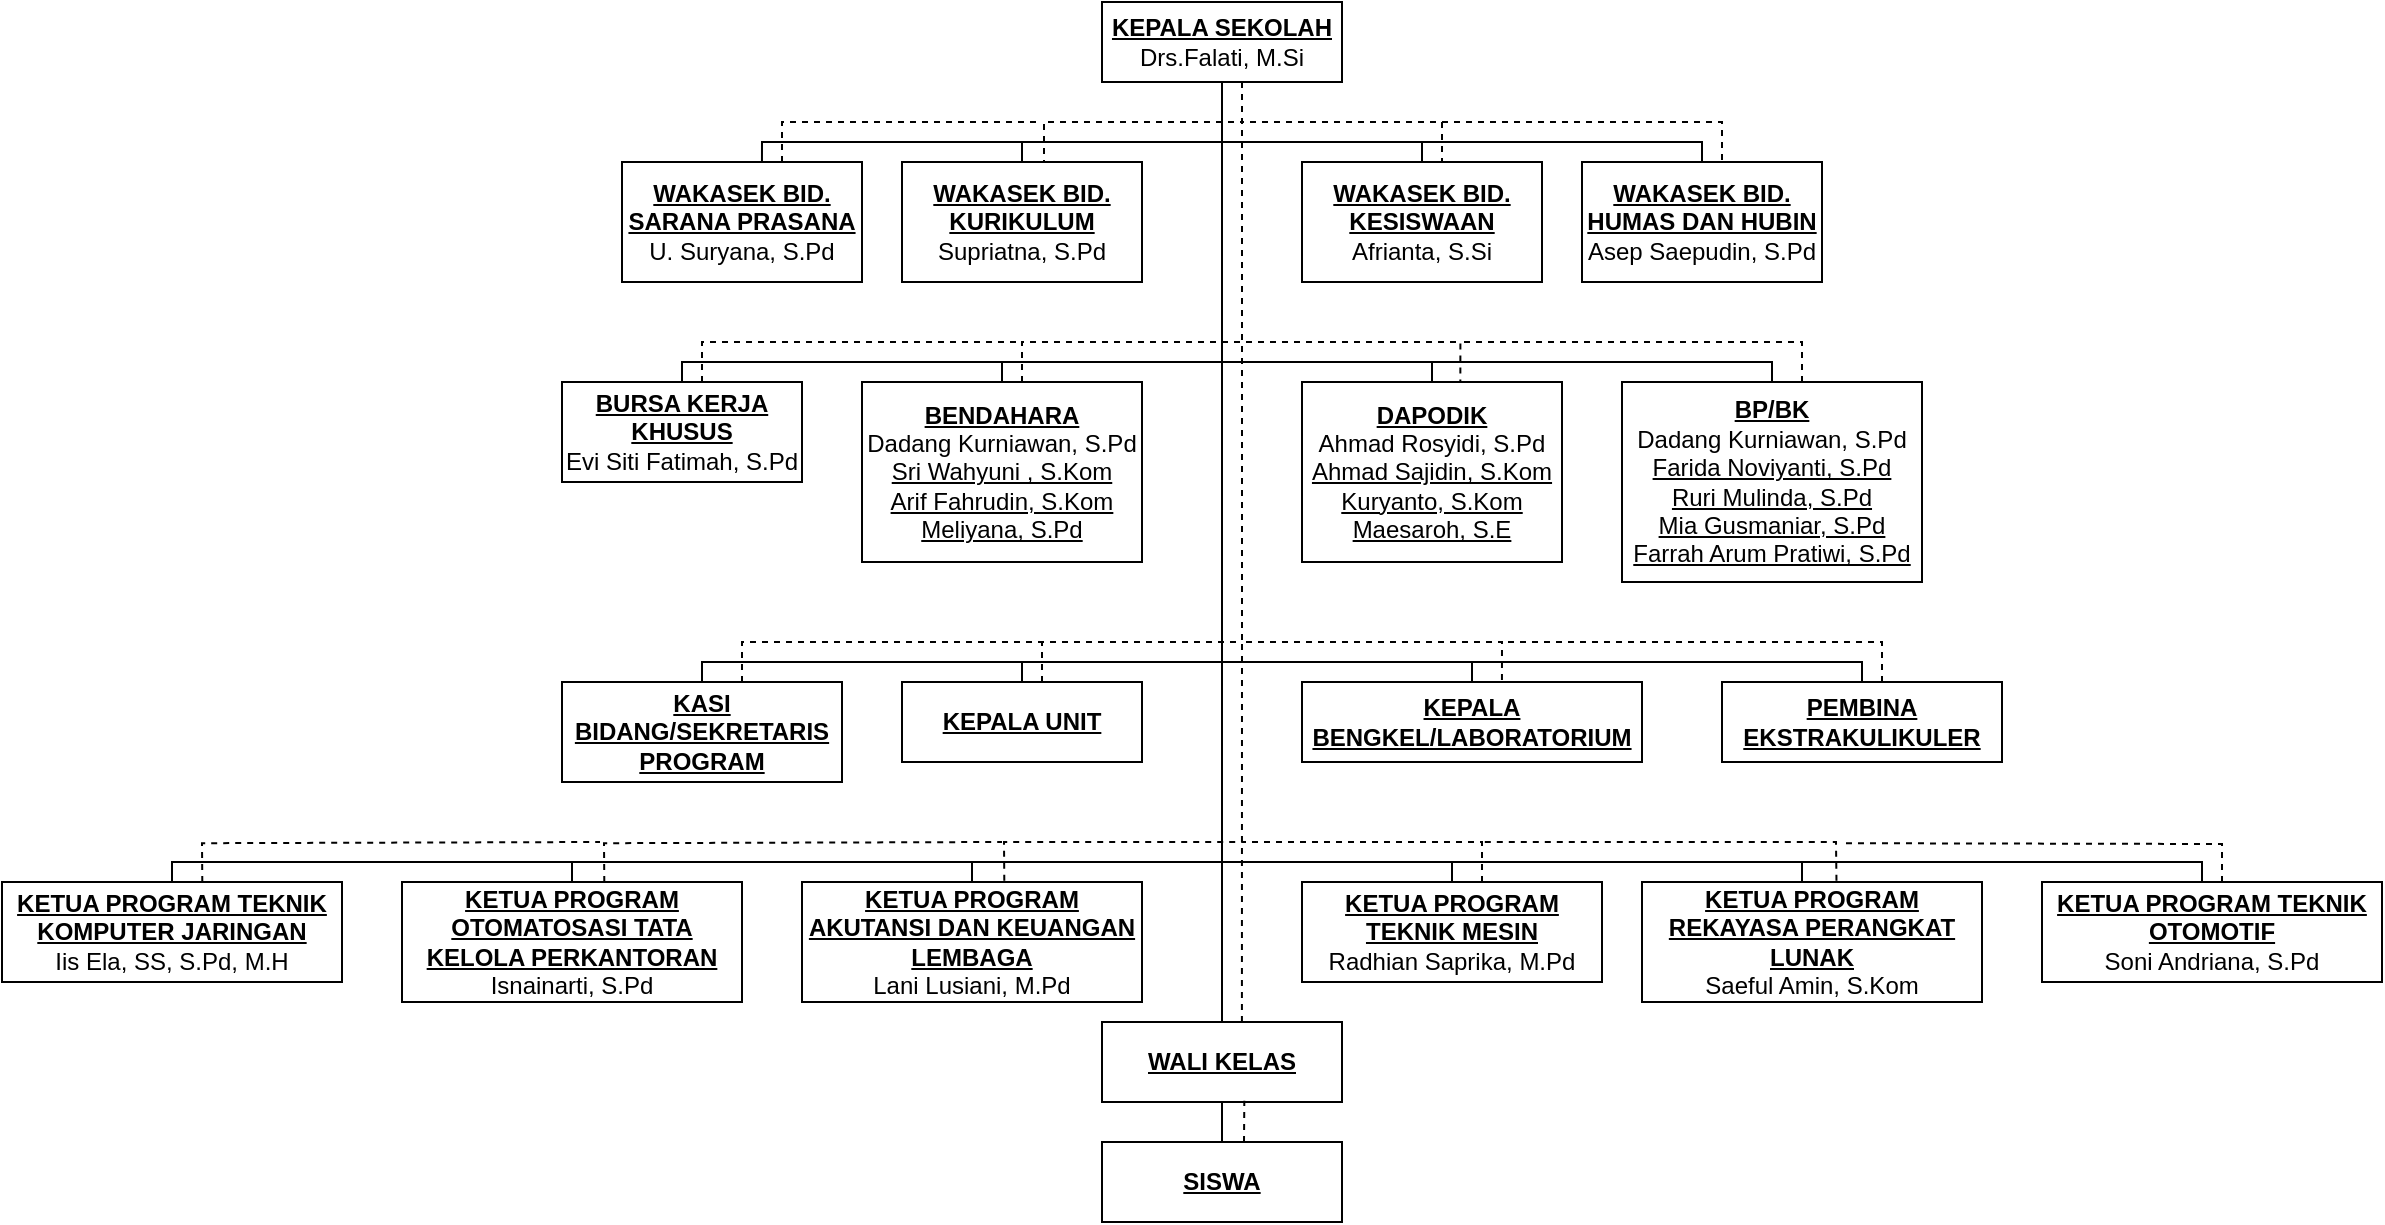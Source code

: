 <mxfile version="19.0.2" type="device"><diagram id="rs2_zR_Wt70zdAS8Q9r1" name="Page-1"><mxGraphModel dx="1544" dy="363" grid="1" gridSize="10" guides="1" tooltips="1" connect="1" arrows="1" fold="1" page="1" pageScale="1" pageWidth="850" pageHeight="1100" math="0" shadow="0"><root><mxCell id="0"/><mxCell id="1" parent="0"/><mxCell id="myJkZC2dTqnNdNx00Ir1-2" style="edgeStyle=orthogonalEdgeStyle;rounded=0;orthogonalLoop=1;jettySize=auto;html=1;endArrow=none;endFill=0;" edge="1" parent="1" source="a_fvLd2zP1Z69Y_P-rq9-28" target="a_fvLd2zP1Z69Y_P-rq9-46"><mxGeometry relative="1" as="geometry"><Array as="points"><mxPoint x="460" y="190"/><mxPoint x="560" y="190"/></Array></mxGeometry></mxCell><mxCell id="myJkZC2dTqnNdNx00Ir1-3" style="edgeStyle=orthogonalEdgeStyle;rounded=0;orthogonalLoop=1;jettySize=auto;html=1;entryX=0.5;entryY=0;entryDx=0;entryDy=0;endArrow=none;endFill=0;strokeWidth=1;" edge="1" parent="1" source="a_fvLd2zP1Z69Y_P-rq9-28" target="a_fvLd2zP1Z69Y_P-rq9-47"><mxGeometry relative="1" as="geometry"><Array as="points"><mxPoint x="460" y="190"/><mxPoint x="700" y="190"/></Array></mxGeometry></mxCell><mxCell id="myJkZC2dTqnNdNx00Ir1-4" style="edgeStyle=orthogonalEdgeStyle;rounded=0;orthogonalLoop=1;jettySize=auto;html=1;endArrow=none;endFill=0;strokeWidth=1;" edge="1" parent="1" source="a_fvLd2zP1Z69Y_P-rq9-28" target="a_fvLd2zP1Z69Y_P-rq9-45"><mxGeometry relative="1" as="geometry"><Array as="points"><mxPoint x="460" y="190"/><mxPoint x="360" y="190"/></Array></mxGeometry></mxCell><mxCell id="myJkZC2dTqnNdNx00Ir1-5" style="edgeStyle=orthogonalEdgeStyle;rounded=0;orthogonalLoop=1;jettySize=auto;html=1;entryX=0.583;entryY=0.167;entryDx=0;entryDy=0;entryPerimeter=0;endArrow=none;endFill=0;strokeWidth=1;" edge="1" parent="1" source="a_fvLd2zP1Z69Y_P-rq9-28" target="a_fvLd2zP1Z69Y_P-rq9-40"><mxGeometry relative="1" as="geometry"><Array as="points"><mxPoint x="460" y="190"/><mxPoint x="230" y="190"/></Array></mxGeometry></mxCell><mxCell id="myJkZC2dTqnNdNx00Ir1-20" style="edgeStyle=orthogonalEdgeStyle;rounded=0;orthogonalLoop=1;jettySize=auto;html=1;endArrow=none;endFill=0;strokeWidth=1;" edge="1" parent="1" source="a_fvLd2zP1Z69Y_P-rq9-28" target="myJkZC2dTqnNdNx00Ir1-6"><mxGeometry relative="1" as="geometry"><Array as="points"><mxPoint x="460" y="300"/><mxPoint x="565" y="300"/></Array></mxGeometry></mxCell><mxCell id="myJkZC2dTqnNdNx00Ir1-22" style="edgeStyle=orthogonalEdgeStyle;rounded=0;orthogonalLoop=1;jettySize=auto;html=1;endArrow=none;endFill=0;strokeWidth=1;" edge="1" parent="1" source="a_fvLd2zP1Z69Y_P-rq9-28" target="a_fvLd2zP1Z69Y_P-rq9-51"><mxGeometry relative="1" as="geometry"><Array as="points"><mxPoint x="460" y="300"/><mxPoint x="350" y="300"/></Array></mxGeometry></mxCell><mxCell id="myJkZC2dTqnNdNx00Ir1-41" style="edgeStyle=orthogonalEdgeStyle;rounded=0;orthogonalLoop=1;jettySize=auto;html=1;entryX=0.5;entryY=0;entryDx=0;entryDy=0;endArrow=none;endFill=0;strokeWidth=1;dashed=1;" edge="1" parent="1" source="a_fvLd2zP1Z69Y_P-rq9-28" target="a_fvLd2zP1Z69Y_P-rq9-46"><mxGeometry relative="1" as="geometry"><Array as="points"><mxPoint x="470" y="180"/><mxPoint x="570" y="180"/><mxPoint x="570" y="200"/></Array></mxGeometry></mxCell><mxCell id="myJkZC2dTqnNdNx00Ir1-43" style="edgeStyle=orthogonalEdgeStyle;rounded=0;orthogonalLoop=1;jettySize=auto;html=1;dashed=1;endArrow=none;endFill=0;strokeWidth=1;" edge="1" parent="1" source="a_fvLd2zP1Z69Y_P-rq9-28" target="a_fvLd2zP1Z69Y_P-rq9-45"><mxGeometry relative="1" as="geometry"><Array as="points"><mxPoint x="470" y="180"/><mxPoint x="371" y="180"/></Array></mxGeometry></mxCell><mxCell id="myJkZC2dTqnNdNx00Ir1-45" style="edgeStyle=orthogonalEdgeStyle;rounded=0;orthogonalLoop=1;jettySize=auto;html=1;entryX=0.609;entryY=0.016;entryDx=0;entryDy=0;entryPerimeter=0;dashed=1;endArrow=none;endFill=0;strokeWidth=1;" edge="1" parent="1" source="a_fvLd2zP1Z69Y_P-rq9-28" target="myJkZC2dTqnNdNx00Ir1-6"><mxGeometry relative="1" as="geometry"><Array as="points"><mxPoint x="470" y="290"/><mxPoint x="579" y="290"/></Array></mxGeometry></mxCell><mxCell id="myJkZC2dTqnNdNx00Ir1-49" style="edgeStyle=orthogonalEdgeStyle;rounded=0;orthogonalLoop=1;jettySize=auto;html=1;entryX=0.588;entryY=0.25;entryDx=0;entryDy=0;entryPerimeter=0;dashed=1;endArrow=none;endFill=0;strokeWidth=1;" edge="1" parent="1" source="a_fvLd2zP1Z69Y_P-rq9-28" target="myJkZC2dTqnNdNx00Ir1-11"><mxGeometry relative="1" as="geometry"><Array as="points"><mxPoint x="470" y="440"/><mxPoint x="600" y="440"/></Array></mxGeometry></mxCell><mxCell id="a_fvLd2zP1Z69Y_P-rq9-28" value="&lt;b&gt;&lt;u&gt;KEPALA SEKOLAH&lt;br&gt;&lt;/u&gt;&lt;/b&gt;Drs.Falati, M.Si" style="rounded=0;whiteSpace=wrap;html=1;" parent="1" vertex="1"><mxGeometry x="400" y="120" width="120" height="40" as="geometry"/></mxCell><mxCell id="myJkZC2dTqnNdNx00Ir1-44" value="" style="edgeStyle=orthogonalEdgeStyle;rounded=0;orthogonalLoop=1;jettySize=auto;html=1;dashed=1;endArrow=none;endFill=0;strokeWidth=1;" edge="1" parent="1" source="a_fvLd2zP1Z69Y_P-rq9-40"><mxGeometry relative="1" as="geometry"><mxPoint x="370" y="180" as="targetPoint"/><Array as="points"><mxPoint x="240" y="180"/><mxPoint x="370" y="180"/></Array></mxGeometry></mxCell><mxCell id="a_fvLd2zP1Z69Y_P-rq9-40" value="&lt;u style=&quot;font-weight: bold;&quot;&gt;WAKASEK BID. SARANA PRASANA&lt;/u&gt;&lt;br&gt;&lt;div&gt;U. Suryana, S.Pd&lt;/div&gt;" style="rounded=0;whiteSpace=wrap;html=1;" parent="1" vertex="1"><mxGeometry x="160" y="200" width="120" height="60" as="geometry"/></mxCell><mxCell id="a_fvLd2zP1Z69Y_P-rq9-45" value="&lt;u style=&quot;font-weight: bold;&quot;&gt;WAKASEK BID. KURIKULUM&lt;/u&gt;&lt;br&gt;&lt;div&gt;&lt;div&gt;Supriatna, S.Pd&lt;/div&gt;&lt;/div&gt;" style="rounded=0;whiteSpace=wrap;html=1;" parent="1" vertex="1"><mxGeometry x="300" y="200" width="120" height="60" as="geometry"/></mxCell><mxCell id="myJkZC2dTqnNdNx00Ir1-42" value="" style="edgeStyle=orthogonalEdgeStyle;rounded=0;orthogonalLoop=1;jettySize=auto;html=1;dashed=1;endArrow=none;endFill=0;strokeWidth=1;" edge="1" parent="1" target="a_fvLd2zP1Z69Y_P-rq9-47"><mxGeometry relative="1" as="geometry"><mxPoint x="570" y="180" as="sourcePoint"/><Array as="points"><mxPoint x="570" y="180"/><mxPoint x="710" y="180"/></Array></mxGeometry></mxCell><mxCell id="a_fvLd2zP1Z69Y_P-rq9-46" value="&lt;u style=&quot;font-weight: bold;&quot;&gt;WAKASEK BID. KESISWAAN&lt;/u&gt;&lt;br&gt;&lt;div&gt;&lt;div&gt;Afrianta, S.Si&lt;/div&gt;&lt;/div&gt;" style="rounded=0;whiteSpace=wrap;html=1;" parent="1" vertex="1"><mxGeometry x="500" y="200" width="120" height="60" as="geometry"/></mxCell><mxCell id="a_fvLd2zP1Z69Y_P-rq9-47" value="&lt;u style=&quot;font-weight: bold;&quot;&gt;WAKASEK BID. HUMAS DAN HUBIN&lt;/u&gt;&lt;br&gt;&lt;div&gt;&lt;div&gt;Asep Saepudin, S.Pd&lt;/div&gt;&lt;/div&gt;" style="rounded=0;whiteSpace=wrap;html=1;" parent="1" vertex="1"><mxGeometry x="640" y="200" width="120" height="60" as="geometry"/></mxCell><mxCell id="myJkZC2dTqnNdNx00Ir1-47" style="edgeStyle=orthogonalEdgeStyle;rounded=0;orthogonalLoop=1;jettySize=auto;html=1;dashed=1;endArrow=none;endFill=0;strokeWidth=1;" edge="1" parent="1" source="a_fvLd2zP1Z69Y_P-rq9-51"><mxGeometry relative="1" as="geometry"><mxPoint x="470" y="290" as="targetPoint"/><Array as="points"><mxPoint x="360" y="290"/></Array></mxGeometry></mxCell><mxCell id="a_fvLd2zP1Z69Y_P-rq9-51" value="&lt;u style=&quot;font-weight: bold;&quot;&gt;BENDAHARA&lt;/u&gt;&lt;br&gt;&lt;div style=&quot;&quot;&gt;Dadang Kurniawan, S.Pd&lt;/div&gt;&lt;div style=&quot;&quot;&gt;&lt;div style=&quot;text-decoration-line: underline;&quot;&gt;Sri Wahyuni , S.Kom&lt;/div&gt;&lt;div style=&quot;&quot;&gt;&lt;div style=&quot;&quot;&gt;&lt;u&gt;Arif Fahrudin, S.Kom&lt;/u&gt;&lt;/div&gt;&lt;/div&gt;&lt;div style=&quot;text-decoration-line: underline;&quot;&gt;&lt;span style=&quot;background-color: initial;&quot;&gt;Meliyana, S.Pd&lt;/span&gt;&lt;br&gt;&lt;/div&gt;&lt;/div&gt;" style="rounded=0;whiteSpace=wrap;html=1;" parent="1" vertex="1"><mxGeometry x="280" y="310" width="140" height="90" as="geometry"/></mxCell><mxCell id="myJkZC2dTqnNdNx00Ir1-21" style="edgeStyle=orthogonalEdgeStyle;rounded=0;orthogonalLoop=1;jettySize=auto;html=1;entryX=0.5;entryY=0;entryDx=0;entryDy=0;endArrow=none;endFill=0;strokeWidth=1;" edge="1" parent="1" source="myJkZC2dTqnNdNx00Ir1-6" target="myJkZC2dTqnNdNx00Ir1-8"><mxGeometry relative="1" as="geometry"><Array as="points"><mxPoint x="565" y="300"/><mxPoint x="735" y="300"/></Array></mxGeometry></mxCell><mxCell id="myJkZC2dTqnNdNx00Ir1-24" style="edgeStyle=orthogonalEdgeStyle;rounded=0;orthogonalLoop=1;jettySize=auto;html=1;entryX=0.5;entryY=0;entryDx=0;entryDy=0;endArrow=none;endFill=0;strokeWidth=1;" edge="1" parent="1" source="myJkZC2dTqnNdNx00Ir1-6" target="myJkZC2dTqnNdNx00Ir1-11"><mxGeometry relative="1" as="geometry"><Array as="points"><mxPoint x="565" y="300"/><mxPoint x="460" y="300"/><mxPoint x="460" y="450"/><mxPoint x="585" y="450"/></Array></mxGeometry></mxCell><mxCell id="myJkZC2dTqnNdNx00Ir1-6" value="&lt;u style=&quot;font-weight: bold;&quot;&gt;DAPODIK&lt;/u&gt;&lt;br&gt;&lt;div style=&quot;&quot;&gt;Ahmad Rosyidi, S.Pd&lt;/div&gt;&lt;div style=&quot;&quot;&gt;&lt;div style=&quot;text-decoration-line: underline;&quot;&gt;Ahmad Sajidin, S.Kom&lt;/div&gt;&lt;div style=&quot;&quot;&gt;&lt;div style=&quot;&quot;&gt;&lt;u&gt;Kuryanto, S.Kom&lt;/u&gt;&lt;/div&gt;&lt;/div&gt;&lt;div style=&quot;text-decoration-line: underline;&quot;&gt;&lt;div&gt;Maesaroh, S.E&lt;/div&gt;&lt;/div&gt;&lt;/div&gt;" style="rounded=0;whiteSpace=wrap;html=1;" vertex="1" parent="1"><mxGeometry x="500" y="310" width="130" height="90" as="geometry"/></mxCell><mxCell id="myJkZC2dTqnNdNx00Ir1-23" style="edgeStyle=orthogonalEdgeStyle;rounded=0;orthogonalLoop=1;jettySize=auto;html=1;endArrow=none;endFill=0;strokeWidth=1;" edge="1" parent="1" source="myJkZC2dTqnNdNx00Ir1-7" target="a_fvLd2zP1Z69Y_P-rq9-51"><mxGeometry relative="1" as="geometry"><Array as="points"><mxPoint x="190" y="300"/><mxPoint x="350" y="300"/></Array></mxGeometry></mxCell><mxCell id="myJkZC2dTqnNdNx00Ir1-48" style="edgeStyle=orthogonalEdgeStyle;rounded=0;orthogonalLoop=1;jettySize=auto;html=1;dashed=1;endArrow=none;endFill=0;strokeWidth=1;" edge="1" parent="1" source="myJkZC2dTqnNdNx00Ir1-7"><mxGeometry relative="1" as="geometry"><mxPoint x="360" y="290" as="targetPoint"/><Array as="points"><mxPoint x="200" y="290"/></Array></mxGeometry></mxCell><mxCell id="myJkZC2dTqnNdNx00Ir1-7" value="&lt;u style=&quot;font-weight: bold;&quot;&gt;BURSA KERJA KHUSUS&lt;/u&gt;&lt;br&gt;&lt;div style=&quot;&quot;&gt;Evi Siti Fatimah, S.Pd&lt;/div&gt;" style="rounded=0;whiteSpace=wrap;html=1;" vertex="1" parent="1"><mxGeometry x="130" y="310" width="120" height="50" as="geometry"/></mxCell><mxCell id="myJkZC2dTqnNdNx00Ir1-46" style="edgeStyle=orthogonalEdgeStyle;rounded=0;orthogonalLoop=1;jettySize=auto;html=1;dashed=1;endArrow=none;endFill=0;strokeWidth=1;" edge="1" parent="1" source="myJkZC2dTqnNdNx00Ir1-8"><mxGeometry relative="1" as="geometry"><mxPoint x="580" y="290" as="targetPoint"/><Array as="points"><mxPoint x="750" y="290"/></Array></mxGeometry></mxCell><mxCell id="myJkZC2dTqnNdNx00Ir1-8" value="&lt;u style=&quot;font-weight: bold;&quot;&gt;BP/BK&lt;/u&gt;&lt;br&gt;&lt;div style=&quot;&quot;&gt;Dadang Kurniawan, S.Pd&lt;/div&gt;&lt;div style=&quot;&quot;&gt;&lt;div style=&quot;text-decoration-line: underline;&quot;&gt;Farida Noviyanti, S.Pd&lt;/div&gt;&lt;div style=&quot;&quot;&gt;&lt;div style=&quot;&quot;&gt;&lt;u&gt;Ruri Mulinda, S.Pd&lt;/u&gt;&lt;/div&gt;&lt;/div&gt;&lt;div style=&quot;&quot;&gt;&lt;div style=&quot;text-decoration-line: underline;&quot;&gt;Mia Gusmaniar, S.Pd&lt;/div&gt;&lt;div style=&quot;&quot;&gt;&lt;div style=&quot;&quot;&gt;&lt;u&gt;Farrah Arum Pratiwi, S.Pd&lt;/u&gt;&lt;/div&gt;&lt;/div&gt;&lt;/div&gt;&lt;/div&gt;" style="rounded=0;whiteSpace=wrap;html=1;" vertex="1" parent="1"><mxGeometry x="660" y="310" width="150" height="100" as="geometry"/></mxCell><mxCell id="myJkZC2dTqnNdNx00Ir1-28" value="" style="edgeStyle=orthogonalEdgeStyle;rounded=0;orthogonalLoop=1;jettySize=auto;html=1;endArrow=none;endFill=0;strokeWidth=1;" edge="1" parent="1" source="myJkZC2dTqnNdNx00Ir1-9" target="myJkZC2dTqnNdNx00Ir1-11"><mxGeometry relative="1" as="geometry"><Array as="points"><mxPoint x="360" y="450"/><mxPoint x="585" y="450"/></Array></mxGeometry></mxCell><mxCell id="myJkZC2dTqnNdNx00Ir1-29" style="edgeStyle=orthogonalEdgeStyle;rounded=0;orthogonalLoop=1;jettySize=auto;html=1;endArrow=none;endFill=0;strokeWidth=1;" edge="1" parent="1" source="myJkZC2dTqnNdNx00Ir1-9" target="myJkZC2dTqnNdNx00Ir1-17"><mxGeometry relative="1" as="geometry"><Array as="points"><mxPoint x="360" y="450"/><mxPoint x="460" y="450"/><mxPoint x="460" y="550"/><mxPoint x="575" y="550"/></Array></mxGeometry></mxCell><mxCell id="myJkZC2dTqnNdNx00Ir1-51" style="edgeStyle=orthogonalEdgeStyle;rounded=0;orthogonalLoop=1;jettySize=auto;html=1;dashed=1;endArrow=none;endFill=0;strokeWidth=1;" edge="1" parent="1" source="myJkZC2dTqnNdNx00Ir1-9"><mxGeometry relative="1" as="geometry"><mxPoint x="470" y="440" as="targetPoint"/><Array as="points"><mxPoint x="370" y="440"/></Array></mxGeometry></mxCell><mxCell id="myJkZC2dTqnNdNx00Ir1-9" value="&lt;b&gt;&lt;u&gt;KEPALA UNIT&lt;/u&gt;&lt;/b&gt;" style="rounded=0;whiteSpace=wrap;html=1;" vertex="1" parent="1"><mxGeometry x="300" y="460" width="120" height="40" as="geometry"/></mxCell><mxCell id="myJkZC2dTqnNdNx00Ir1-11" value="&lt;b&gt;&lt;u&gt;KEPALA BENGKEL/LABORATORIUM&lt;/u&gt;&lt;/b&gt;" style="rounded=0;whiteSpace=wrap;html=1;" vertex="1" parent="1"><mxGeometry x="500" y="460" width="170" height="40" as="geometry"/></mxCell><mxCell id="myJkZC2dTqnNdNx00Ir1-27" value="" style="edgeStyle=orthogonalEdgeStyle;rounded=0;orthogonalLoop=1;jettySize=auto;html=1;endArrow=none;endFill=0;strokeWidth=1;" edge="1" parent="1" source="myJkZC2dTqnNdNx00Ir1-12" target="myJkZC2dTqnNdNx00Ir1-9"><mxGeometry relative="1" as="geometry"><Array as="points"><mxPoint x="200" y="450"/><mxPoint x="360" y="450"/></Array></mxGeometry></mxCell><mxCell id="myJkZC2dTqnNdNx00Ir1-52" style="edgeStyle=orthogonalEdgeStyle;rounded=0;orthogonalLoop=1;jettySize=auto;html=1;dashed=1;endArrow=none;endFill=0;strokeWidth=1;" edge="1" parent="1" source="myJkZC2dTqnNdNx00Ir1-12"><mxGeometry relative="1" as="geometry"><mxPoint x="370" y="440" as="targetPoint"/><Array as="points"><mxPoint x="220" y="440"/></Array></mxGeometry></mxCell><mxCell id="myJkZC2dTqnNdNx00Ir1-12" value="&lt;b&gt;&lt;u&gt;KASI BIDANG/SEKRETARIS PROGRAM&lt;/u&gt;&lt;/b&gt;" style="rounded=0;whiteSpace=wrap;html=1;" vertex="1" parent="1"><mxGeometry x="130" y="460" width="140" height="50" as="geometry"/></mxCell><mxCell id="myJkZC2dTqnNdNx00Ir1-26" value="" style="edgeStyle=orthogonalEdgeStyle;rounded=0;orthogonalLoop=1;jettySize=auto;html=1;endArrow=none;endFill=0;strokeWidth=1;" edge="1" parent="1" source="myJkZC2dTqnNdNx00Ir1-13" target="myJkZC2dTqnNdNx00Ir1-11"><mxGeometry relative="1" as="geometry"><Array as="points"><mxPoint x="780" y="450"/><mxPoint x="585" y="450"/></Array></mxGeometry></mxCell><mxCell id="myJkZC2dTqnNdNx00Ir1-50" style="edgeStyle=orthogonalEdgeStyle;rounded=0;orthogonalLoop=1;jettySize=auto;html=1;dashed=1;endArrow=none;endFill=0;strokeWidth=1;" edge="1" parent="1" source="myJkZC2dTqnNdNx00Ir1-13"><mxGeometry relative="1" as="geometry"><mxPoint x="600" y="440" as="targetPoint"/><Array as="points"><mxPoint x="790" y="440"/></Array></mxGeometry></mxCell><mxCell id="myJkZC2dTqnNdNx00Ir1-13" value="&lt;b&gt;&lt;u&gt;PEMBINA EKSTRAKULIKULER&lt;/u&gt;&lt;/b&gt;" style="rounded=0;whiteSpace=wrap;html=1;" vertex="1" parent="1"><mxGeometry x="710" y="460" width="140" height="40" as="geometry"/></mxCell><mxCell id="myJkZC2dTqnNdNx00Ir1-37" value="" style="edgeStyle=orthogonalEdgeStyle;rounded=0;orthogonalLoop=1;jettySize=auto;html=1;endArrow=none;endFill=0;strokeWidth=1;" edge="1" parent="1" source="myJkZC2dTqnNdNx00Ir1-14" target="myJkZC2dTqnNdNx00Ir1-15"><mxGeometry relative="1" as="geometry"><Array as="points"><mxPoint x="-65" y="550"/><mxPoint x="135" y="550"/></Array></mxGeometry></mxCell><mxCell id="myJkZC2dTqnNdNx00Ir1-14" value="&lt;div&gt;&lt;b&gt;&lt;u&gt;KETUA PROGRAM TEKNIK KOMPUTER JARINGAN&lt;/u&gt;&lt;/b&gt;&lt;/div&gt;&lt;div&gt;&lt;div style=&quot;&quot;&gt;Iis Ela, SS, S.Pd, M.H&lt;/div&gt;&lt;/div&gt;" style="rounded=0;whiteSpace=wrap;html=1;" vertex="1" parent="1"><mxGeometry x="-150" y="560" width="170" height="50" as="geometry"/></mxCell><mxCell id="myJkZC2dTqnNdNx00Ir1-31" value="" style="edgeStyle=orthogonalEdgeStyle;rounded=0;orthogonalLoop=1;jettySize=auto;html=1;endArrow=none;endFill=0;strokeWidth=1;" edge="1" parent="1" source="myJkZC2dTqnNdNx00Ir1-15" target="myJkZC2dTqnNdNx00Ir1-16"><mxGeometry relative="1" as="geometry"><Array as="points"><mxPoint x="135" y="550"/><mxPoint x="335" y="550"/></Array></mxGeometry></mxCell><mxCell id="myJkZC2dTqnNdNx00Ir1-15" value="&lt;div&gt;&lt;b&gt;&lt;u&gt;KETUA PROGRAM OTOMATOSASI TATA KELOLA PERKANTORAN&lt;/u&gt;&lt;/b&gt;&lt;/div&gt;&lt;div&gt;&lt;div style=&quot;&quot;&gt;&lt;div&gt;Isnainarti, S.Pd&lt;/div&gt;&lt;/div&gt;&lt;/div&gt;" style="rounded=0;whiteSpace=wrap;html=1;" vertex="1" parent="1"><mxGeometry x="50" y="560" width="170" height="60" as="geometry"/></mxCell><mxCell id="myJkZC2dTqnNdNx00Ir1-30" value="" style="edgeStyle=orthogonalEdgeStyle;rounded=0;orthogonalLoop=1;jettySize=auto;html=1;endArrow=none;endFill=0;strokeWidth=1;" edge="1" parent="1" source="myJkZC2dTqnNdNx00Ir1-16" target="myJkZC2dTqnNdNx00Ir1-17"><mxGeometry relative="1" as="geometry"><Array as="points"><mxPoint x="335" y="550"/><mxPoint x="575" y="550"/></Array></mxGeometry></mxCell><mxCell id="myJkZC2dTqnNdNx00Ir1-16" value="&lt;div&gt;&lt;b&gt;&lt;u&gt;KETUA PROGRAM AKUTANSI DAN KEUANGAN LEMBAGA&lt;/u&gt;&lt;/b&gt;&lt;/div&gt;&lt;div&gt;&lt;div style=&quot;&quot;&gt;&lt;div&gt;Lani Lusiani, M.Pd&lt;/div&gt;&lt;/div&gt;&lt;/div&gt;" style="rounded=0;whiteSpace=wrap;html=1;" vertex="1" parent="1"><mxGeometry x="250" y="560" width="170" height="60" as="geometry"/></mxCell><mxCell id="myJkZC2dTqnNdNx00Ir1-32" value="" style="edgeStyle=orthogonalEdgeStyle;rounded=0;orthogonalLoop=1;jettySize=auto;html=1;endArrow=none;endFill=0;strokeWidth=1;entryX=0.5;entryY=0;entryDx=0;entryDy=0;" edge="1" parent="1" source="myJkZC2dTqnNdNx00Ir1-17" target="myJkZC2dTqnNdNx00Ir1-18"><mxGeometry relative="1" as="geometry"><mxPoint x="750" y="550" as="targetPoint"/><Array as="points"><mxPoint x="575" y="550"/><mxPoint x="750" y="550"/><mxPoint x="750" y="560"/></Array></mxGeometry></mxCell><mxCell id="myJkZC2dTqnNdNx00Ir1-17" value="&lt;div&gt;&lt;b&gt;&lt;u&gt;KETUA PROGRAM TEKNIK MESIN&lt;/u&gt;&lt;/b&gt;&lt;/div&gt;&lt;div&gt;&lt;div style=&quot;&quot;&gt;Radhian Saprika, M.Pd&lt;/div&gt;&lt;/div&gt;" style="rounded=0;whiteSpace=wrap;html=1;" vertex="1" parent="1"><mxGeometry x="500" y="560" width="150" height="50" as="geometry"/></mxCell><mxCell id="myJkZC2dTqnNdNx00Ir1-18" value="&lt;div&gt;&lt;b&gt;&lt;u&gt;KETUA PROGRAM REKAYASA PERANGKAT LUNAK&lt;/u&gt;&lt;/b&gt;&lt;/div&gt;&lt;div&gt;&lt;div style=&quot;&quot;&gt;Saeful Amin, S.Kom&lt;/div&gt;&lt;/div&gt;" style="rounded=0;whiteSpace=wrap;html=1;" vertex="1" parent="1"><mxGeometry x="670" y="560" width="170" height="60" as="geometry"/></mxCell><mxCell id="myJkZC2dTqnNdNx00Ir1-34" value="" style="edgeStyle=orthogonalEdgeStyle;rounded=0;orthogonalLoop=1;jettySize=auto;html=1;endArrow=none;endFill=0;strokeWidth=1;" edge="1" parent="1" source="myJkZC2dTqnNdNx00Ir1-19" target="myJkZC2dTqnNdNx00Ir1-18"><mxGeometry relative="1" as="geometry"><Array as="points"><mxPoint x="950" y="550"/><mxPoint x="750" y="550"/></Array></mxGeometry></mxCell><mxCell id="myJkZC2dTqnNdNx00Ir1-19" value="&lt;div&gt;&lt;b&gt;&lt;u&gt;KETUA PROGRAM TEKNIK OTOMOTIF&lt;/u&gt;&lt;/b&gt;&lt;/div&gt;&lt;div&gt;&lt;div style=&quot;&quot;&gt;&lt;div&gt;Soni Andriana, S.Pd&lt;/div&gt;&lt;/div&gt;&lt;/div&gt;" style="rounded=0;whiteSpace=wrap;html=1;" vertex="1" parent="1"><mxGeometry x="870" y="560" width="170" height="50" as="geometry"/></mxCell><mxCell id="myJkZC2dTqnNdNx00Ir1-38" style="edgeStyle=orthogonalEdgeStyle;rounded=0;orthogonalLoop=1;jettySize=auto;html=1;endArrow=none;endFill=0;strokeWidth=1;" edge="1" parent="1" source="myJkZC2dTqnNdNx00Ir1-36"><mxGeometry relative="1" as="geometry"><mxPoint x="460" y="550" as="targetPoint"/></mxGeometry></mxCell><mxCell id="myJkZC2dTqnNdNx00Ir1-40" value="" style="edgeStyle=orthogonalEdgeStyle;rounded=0;orthogonalLoop=1;jettySize=auto;html=1;endArrow=none;endFill=0;strokeWidth=1;" edge="1" parent="1" source="myJkZC2dTqnNdNx00Ir1-36" target="myJkZC2dTqnNdNx00Ir1-39"><mxGeometry relative="1" as="geometry"/></mxCell><mxCell id="myJkZC2dTqnNdNx00Ir1-36" value="&lt;b&gt;&lt;u&gt;WALI KELAS&lt;/u&gt;&lt;/b&gt;" style="rounded=0;whiteSpace=wrap;html=1;" vertex="1" parent="1"><mxGeometry x="400" y="630" width="120" height="40" as="geometry"/></mxCell><mxCell id="myJkZC2dTqnNdNx00Ir1-39" value="&lt;b&gt;&lt;u&gt;SISWA&lt;/u&gt;&lt;/b&gt;" style="rounded=0;whiteSpace=wrap;html=1;" vertex="1" parent="1"><mxGeometry x="400" y="690" width="120" height="40" as="geometry"/></mxCell><mxCell id="myJkZC2dTqnNdNx00Ir1-53" value="" style="endArrow=none;dashed=1;html=1;rounded=0;strokeWidth=1;exitX=0.583;exitY=0;exitDx=0;exitDy=0;exitPerimeter=0;" edge="1" parent="1" source="myJkZC2dTqnNdNx00Ir1-36"><mxGeometry width="50" height="50" relative="1" as="geometry"><mxPoint x="560" y="740" as="sourcePoint"/><mxPoint x="470" y="440" as="targetPoint"/></mxGeometry></mxCell><mxCell id="myJkZC2dTqnNdNx00Ir1-54" value="" style="endArrow=none;dashed=1;html=1;rounded=0;strokeWidth=1;exitX=0.6;exitY=0;exitDx=0;exitDy=0;exitPerimeter=0;" edge="1" parent="1" source="myJkZC2dTqnNdNx00Ir1-17"><mxGeometry width="50" height="50" relative="1" as="geometry"><mxPoint x="590" y="540" as="sourcePoint"/><mxPoint x="470" y="540" as="targetPoint"/><Array as="points"><mxPoint x="590" y="540"/></Array></mxGeometry></mxCell><mxCell id="myJkZC2dTqnNdNx00Ir1-55" value="" style="endArrow=none;dashed=1;html=1;rounded=0;strokeWidth=1;exitX=0.572;exitY=-0.01;exitDx=0;exitDy=0;exitPerimeter=0;" edge="1" parent="1" source="myJkZC2dTqnNdNx00Ir1-18"><mxGeometry width="50" height="50" relative="1" as="geometry"><mxPoint x="710" y="560" as="sourcePoint"/><mxPoint x="590" y="540" as="targetPoint"/><Array as="points"><mxPoint x="767" y="540"/></Array></mxGeometry></mxCell><mxCell id="myJkZC2dTqnNdNx00Ir1-56" value="" style="endArrow=none;dashed=1;html=1;rounded=0;strokeWidth=1;" edge="1" parent="1"><mxGeometry width="50" height="50" relative="1" as="geometry"><mxPoint x="960" y="560" as="sourcePoint"/><mxPoint x="770" y="540.6" as="targetPoint"/><Array as="points"><mxPoint x="960" y="541"/></Array></mxGeometry></mxCell><mxCell id="myJkZC2dTqnNdNx00Ir1-57" value="" style="endArrow=none;dashed=1;html=1;rounded=0;strokeWidth=1;exitX=0.595;exitY=-0.01;exitDx=0;exitDy=0;exitPerimeter=0;" edge="1" parent="1" source="myJkZC2dTqnNdNx00Ir1-16"><mxGeometry width="50" height="50" relative="1" as="geometry"><mxPoint x="479.96" y="650" as="sourcePoint"/><mxPoint x="470" y="540" as="targetPoint"/><Array as="points"><mxPoint x="351" y="540"/></Array></mxGeometry></mxCell><mxCell id="myJkZC2dTqnNdNx00Ir1-58" value="" style="endArrow=none;dashed=1;html=1;rounded=0;strokeWidth=1;exitX=0.595;exitY=-0.01;exitDx=0;exitDy=0;exitPerimeter=0;" edge="1" parent="1"><mxGeometry width="50" height="50" relative="1" as="geometry"><mxPoint x="151.15" y="560" as="sourcePoint"/><mxPoint x="350" y="540" as="targetPoint"/><Array as="points"><mxPoint x="151" y="540.6"/></Array></mxGeometry></mxCell><mxCell id="myJkZC2dTqnNdNx00Ir1-59" value="" style="endArrow=none;dashed=1;html=1;rounded=0;strokeWidth=1;exitX=0.595;exitY=-0.01;exitDx=0;exitDy=0;exitPerimeter=0;" edge="1" parent="1"><mxGeometry width="50" height="50" relative="1" as="geometry"><mxPoint x="-49.85" y="560" as="sourcePoint"/><mxPoint x="149" y="540" as="targetPoint"/><Array as="points"><mxPoint x="-50" y="540.6"/></Array></mxGeometry></mxCell><mxCell id="myJkZC2dTqnNdNx00Ir1-60" value="" style="endArrow=none;dashed=1;html=1;rounded=0;strokeWidth=1;entryX=0.593;entryY=0.985;entryDx=0;entryDy=0;entryPerimeter=0;" edge="1" parent="1" target="myJkZC2dTqnNdNx00Ir1-36"><mxGeometry width="50" height="50" relative="1" as="geometry"><mxPoint x="471" y="690" as="sourcePoint"/><mxPoint x="500" y="620" as="targetPoint"/></mxGeometry></mxCell></root></mxGraphModel></diagram></mxfile>